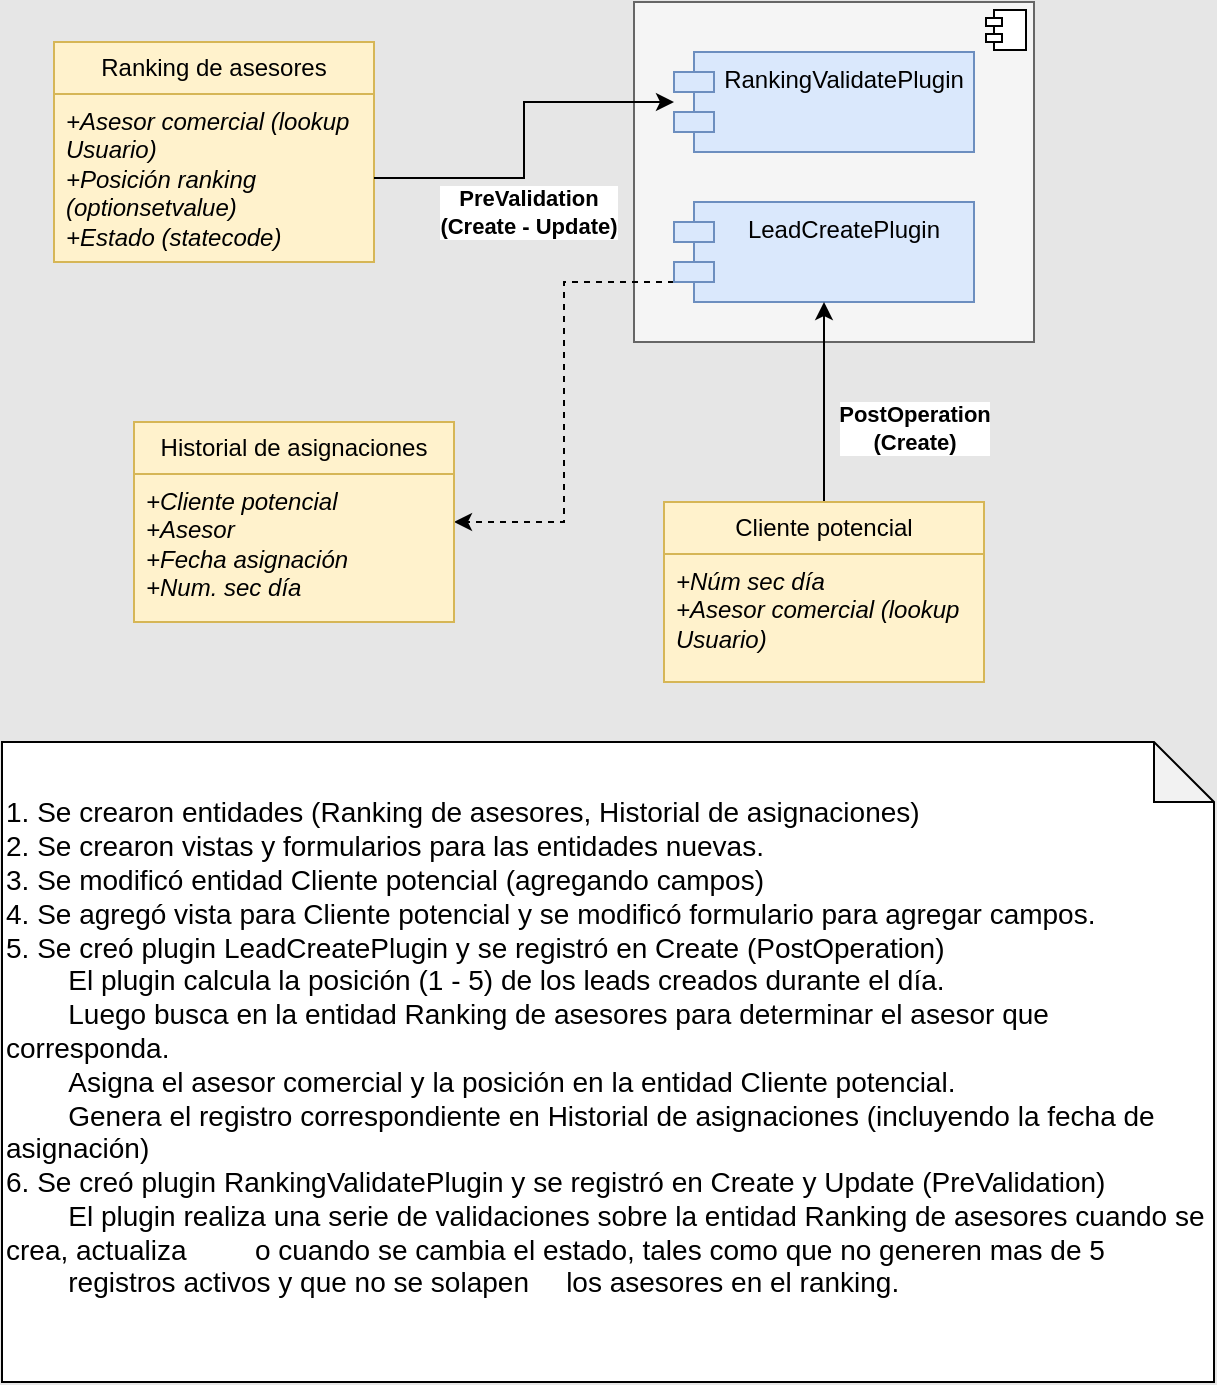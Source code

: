<mxfile version="28.1.0">
  <diagram name="Página-1" id="fHbUGQqs2-geogwl2rBB">
    <mxGraphModel dx="1426" dy="743" grid="1" gridSize="10" guides="1" tooltips="1" connect="1" arrows="1" fold="1" page="1" pageScale="1" pageWidth="827" pageHeight="1169" background="#E6E6E6" math="0" shadow="0">
      <root>
        <mxCell id="0" />
        <mxCell id="1" parent="0" />
        <mxCell id="F4Bcy7MZoGlN8Kw7cCW7-20" value="&lt;p style=&quot;margin:0px;margin-top:6px;text-align:center;&quot;&gt;&lt;br&gt;&lt;/p&gt;" style="align=left;overflow=fill;html=1;dropTarget=0;whiteSpace=wrap;fillColor=#f5f5f5;fontColor=#333333;strokeColor=#666666;" parent="1" vertex="1">
          <mxGeometry x="430" y="70" width="200" height="170" as="geometry" />
        </mxCell>
        <mxCell id="F4Bcy7MZoGlN8Kw7cCW7-21" value="" style="shape=component;jettyWidth=8;jettyHeight=4;" parent="F4Bcy7MZoGlN8Kw7cCW7-20" vertex="1">
          <mxGeometry x="1" width="20" height="20" relative="1" as="geometry">
            <mxPoint x="-24" y="4" as="offset" />
          </mxGeometry>
        </mxCell>
        <mxCell id="F4Bcy7MZoGlN8Kw7cCW7-28" style="edgeStyle=orthogonalEdgeStyle;rounded=0;orthogonalLoop=1;jettySize=auto;html=1;entryX=1;entryY=0.5;entryDx=0;entryDy=0;dashed=1;" parent="1" source="F4Bcy7MZoGlN8Kw7cCW7-2" target="F4Bcy7MZoGlN8Kw7cCW7-8" edge="1">
          <mxGeometry relative="1" as="geometry">
            <Array as="points">
              <mxPoint x="395" y="210" />
              <mxPoint x="395" y="330" />
            </Array>
          </mxGeometry>
        </mxCell>
        <mxCell id="F4Bcy7MZoGlN8Kw7cCW7-2" value="LeadCreatePlugin" style="shape=module;align=left;spacingLeft=20;align=center;verticalAlign=top;whiteSpace=wrap;html=1;fillColor=#dae8fc;strokeColor=#6c8ebf;" parent="1" vertex="1">
          <mxGeometry x="450" y="170" width="150" height="50" as="geometry" />
        </mxCell>
        <mxCell id="F4Bcy7MZoGlN8Kw7cCW7-3" value="RankingValidatePlugin" style="shape=module;align=left;spacingLeft=20;align=center;verticalAlign=top;whiteSpace=wrap;html=1;fillColor=#dae8fc;strokeColor=#6c8ebf;" parent="1" vertex="1">
          <mxGeometry x="450" y="95" width="150" height="50" as="geometry" />
        </mxCell>
        <mxCell id="F4Bcy7MZoGlN8Kw7cCW7-8" value="Historial de asignaciones" style="swimlane;fontStyle=0;childLayout=stackLayout;horizontal=1;startSize=26;fillColor=#fff2cc;horizontalStack=0;resizeParent=1;resizeParentMax=0;resizeLast=0;collapsible=1;marginBottom=0;whiteSpace=wrap;html=1;strokeColor=#d6b656;gradientColor=none;" parent="1" vertex="1">
          <mxGeometry x="180" y="280" width="160" height="100" as="geometry" />
        </mxCell>
        <mxCell id="F4Bcy7MZoGlN8Kw7cCW7-9" value="&lt;div&gt;&lt;i&gt;+Cliente potencial&lt;br&gt;+Asesor&lt;br&gt;+Fecha asignación&lt;br&gt;+Num. sec día&lt;br&gt;&lt;/i&gt;&lt;/div&gt;" style="text;strokeColor=#d6b656;fillColor=#fff2cc;align=left;verticalAlign=top;spacingLeft=4;spacingRight=4;overflow=hidden;rotatable=0;points=[[0,0.5],[1,0.5]];portConstraint=eastwest;whiteSpace=wrap;html=1;gradientColor=none;" parent="F4Bcy7MZoGlN8Kw7cCW7-8" vertex="1">
          <mxGeometry y="26" width="160" height="74" as="geometry" />
        </mxCell>
        <mxCell id="F4Bcy7MZoGlN8Kw7cCW7-12" value="Ranking de asesores" style="swimlane;fontStyle=0;childLayout=stackLayout;horizontal=1;startSize=26;fillColor=#fff2cc;horizontalStack=0;resizeParent=1;resizeParentMax=0;resizeLast=0;collapsible=1;marginBottom=0;whiteSpace=wrap;html=1;strokeColor=#d6b656;gradientColor=none;" parent="1" vertex="1">
          <mxGeometry x="140" y="90" width="160" height="110" as="geometry" />
        </mxCell>
        <mxCell id="F4Bcy7MZoGlN8Kw7cCW7-13" value="&lt;i&gt;+Asesor comercial (lookup Usuario)&lt;br&gt;+Posición ranking (optionsetvalue)&lt;br&gt;+Estado (statecode)&lt;/i&gt;" style="text;strokeColor=#d6b656;fillColor=#fff2cc;align=left;verticalAlign=top;spacingLeft=4;spacingRight=4;overflow=hidden;rotatable=0;points=[[0,0.5],[1,0.5]];portConstraint=eastwest;whiteSpace=wrap;html=1;gradientColor=none;" parent="F4Bcy7MZoGlN8Kw7cCW7-12" vertex="1">
          <mxGeometry y="26" width="160" height="84" as="geometry" />
        </mxCell>
        <mxCell id="F4Bcy7MZoGlN8Kw7cCW7-22" style="edgeStyle=orthogonalEdgeStyle;rounded=0;orthogonalLoop=1;jettySize=auto;html=1;" parent="1" source="F4Bcy7MZoGlN8Kw7cCW7-14" target="F4Bcy7MZoGlN8Kw7cCW7-2" edge="1">
          <mxGeometry relative="1" as="geometry" />
        </mxCell>
        <mxCell id="F4Bcy7MZoGlN8Kw7cCW7-23" value="&lt;b&gt;PostOperation&lt;br&gt;(Create)&lt;/b&gt;" style="edgeLabel;html=1;align=center;verticalAlign=middle;resizable=0;points=[];" parent="F4Bcy7MZoGlN8Kw7cCW7-22" vertex="1" connectable="0">
          <mxGeometry x="-0.26" y="3" relative="1" as="geometry">
            <mxPoint x="48" as="offset" />
          </mxGeometry>
        </mxCell>
        <mxCell id="F4Bcy7MZoGlN8Kw7cCW7-14" value="Cliente potencial" style="swimlane;fontStyle=0;childLayout=stackLayout;horizontal=1;startSize=26;fillColor=#fff2cc;horizontalStack=0;resizeParent=1;resizeParentMax=0;resizeLast=0;collapsible=1;marginBottom=0;whiteSpace=wrap;html=1;strokeColor=#d6b656;gradientColor=none;" parent="1" vertex="1">
          <mxGeometry x="445" y="320" width="160" height="90" as="geometry" />
        </mxCell>
        <mxCell id="F4Bcy7MZoGlN8Kw7cCW7-15" value="&lt;i&gt;+Núm sec día&lt;br&gt;+Asesor comercial (lookup Usuario)&lt;/i&gt;" style="text;strokeColor=#d6b656;fillColor=#fff2cc;align=left;verticalAlign=top;spacingLeft=4;spacingRight=4;overflow=hidden;rotatable=0;points=[[0,0.5],[1,0.5]];portConstraint=eastwest;whiteSpace=wrap;html=1;gradientColor=none;" parent="F4Bcy7MZoGlN8Kw7cCW7-14" vertex="1">
          <mxGeometry y="26" width="160" height="64" as="geometry" />
        </mxCell>
        <mxCell id="F4Bcy7MZoGlN8Kw7cCW7-18" style="edgeStyle=orthogonalEdgeStyle;rounded=0;orthogonalLoop=1;jettySize=auto;html=1;" parent="1" source="F4Bcy7MZoGlN8Kw7cCW7-13" target="F4Bcy7MZoGlN8Kw7cCW7-3" edge="1">
          <mxGeometry relative="1" as="geometry" />
        </mxCell>
        <mxCell id="F4Bcy7MZoGlN8Kw7cCW7-19" value="&lt;b&gt;PreValidation&lt;br&gt;(Create - Update)&lt;/b&gt;" style="edgeLabel;html=1;align=center;verticalAlign=middle;resizable=0;points=[];" parent="F4Bcy7MZoGlN8Kw7cCW7-18" vertex="1" connectable="0">
          <mxGeometry x="-0.472" y="1" relative="1" as="geometry">
            <mxPoint x="27" y="18" as="offset" />
          </mxGeometry>
        </mxCell>
        <mxCell id="F4Bcy7MZoGlN8Kw7cCW7-31" value="&lt;font style=&quot;font-size: 14px;&quot;&gt;1. Se crearon entidades (Ranking de asesores, Historial de asignaciones)&lt;br&gt;2. Se crearon vistas y formularios para las entidades nuevas.&lt;br&gt;&lt;/font&gt;&lt;div&gt;&lt;div&gt;&lt;font style=&quot;font-size: 14px;&quot;&gt;3. Se modificó entidad Cliente potencial (agregando campos)&lt;br&gt;4. Se agregó vista para Cliente potencial y se modificó formulario para agregar campos.&lt;br&gt;5. Se creó plugin LeadCreatePlugin y se registró en Create (PostOperation)&lt;/font&gt;&lt;/div&gt;&lt;/div&gt;&lt;div&gt;&lt;font style=&quot;font-size: 14px;&quot;&gt;&lt;span style=&quot;white-space: pre;&quot;&gt;&#x9;&lt;/span&gt;El plugin calcula la posición (1 - 5) de los leads creados durante el día.&lt;br&gt;&lt;span style=&quot;white-space: pre;&quot;&gt;&#x9;&lt;/span&gt;Luego&amp;nbsp;busca en la entidad Ranking de asesores para determinar el asesor que corresponda.&lt;br&gt;&lt;span style=&quot;white-space: pre;&quot;&gt;&#x9;&lt;/span&gt;Asigna el asesor comercial y la posición en la entidad Cliente potencial.&lt;br&gt;&lt;span style=&quot;white-space: pre;&quot;&gt;&#x9;&lt;/span&gt;Genera el registro correspondiente en Historial de asignaciones (incluyendo la fecha de asignación)&lt;br&gt;&lt;/font&gt;&lt;div&gt;&lt;font style=&quot;font-size: 14px;&quot;&gt;6. Se creó plugin RankingValidatePlugin y se registró en Create y Update (PreValidation)&lt;br&gt;&lt;span style=&quot;white-space: pre;&quot;&gt;&#x9;&lt;/span&gt;El plugin realiza una serie de validaciones sobre la entidad Ranking de asesores cuando se crea, actualiza &lt;span style=&quot;white-space: pre;&quot;&gt;&#x9;&lt;/span&gt;o cuando se cambia el estado, tales como que no generen mas de 5 &lt;span style=&quot;white-space: pre;&quot;&gt;&#x9;&lt;/span&gt;registros activos y que no se solapen &lt;span style=&quot;white-space: pre;&quot;&gt;&#x9;&lt;/span&gt;los asesores en el ranking.&lt;/font&gt;&lt;br&gt;&lt;/div&gt;&lt;/div&gt;&lt;div&gt;&lt;br&gt;&lt;/div&gt;" style="shape=note;whiteSpace=wrap;html=1;backgroundOutline=1;darkOpacity=0.05;align=left;" parent="1" vertex="1">
          <mxGeometry x="114" y="440" width="606" height="320" as="geometry" />
        </mxCell>
      </root>
    </mxGraphModel>
  </diagram>
</mxfile>
